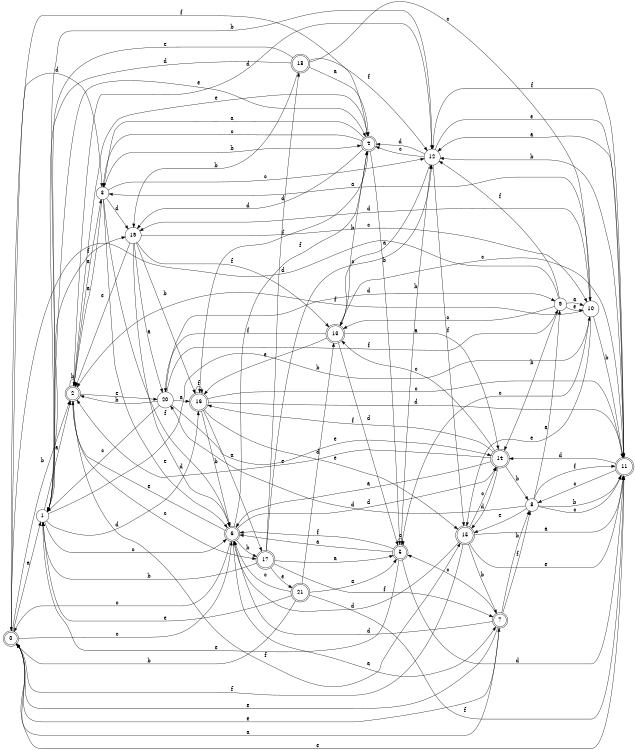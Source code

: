 digraph n18_6 {
__start0 [label="" shape="none"];

rankdir=LR;
size="8,5";

s0 [style="rounded,filled", color="black", fillcolor="white" shape="doublecircle", label="0"];
s1 [style="filled", color="black", fillcolor="white" shape="circle", label="1"];
s2 [style="rounded,filled", color="black", fillcolor="white" shape="doublecircle", label="2"];
s3 [style="filled", color="black", fillcolor="white" shape="circle", label="3"];
s4 [style="rounded,filled", color="black", fillcolor="white" shape="doublecircle", label="4"];
s5 [style="rounded,filled", color="black", fillcolor="white" shape="doublecircle", label="5"];
s6 [style="rounded,filled", color="black", fillcolor="white" shape="doublecircle", label="6"];
s7 [style="rounded,filled", color="black", fillcolor="white" shape="doublecircle", label="7"];
s8 [style="filled", color="black", fillcolor="white" shape="circle", label="8"];
s9 [style="filled", color="black", fillcolor="white" shape="circle", label="9"];
s10 [style="filled", color="black", fillcolor="white" shape="circle", label="10"];
s11 [style="rounded,filled", color="black", fillcolor="white" shape="doublecircle", label="11"];
s12 [style="filled", color="black", fillcolor="white" shape="circle", label="12"];
s13 [style="rounded,filled", color="black", fillcolor="white" shape="doublecircle", label="13"];
s14 [style="rounded,filled", color="black", fillcolor="white" shape="doublecircle", label="14"];
s15 [style="rounded,filled", color="black", fillcolor="white" shape="doublecircle", label="15"];
s16 [style="rounded,filled", color="black", fillcolor="white" shape="doublecircle", label="16"];
s17 [style="rounded,filled", color="black", fillcolor="white" shape="doublecircle", label="17"];
s18 [style="rounded,filled", color="black", fillcolor="white" shape="doublecircle", label="18"];
s19 [style="filled", color="black", fillcolor="white" shape="circle", label="19"];
s20 [style="filled", color="black", fillcolor="white" shape="circle", label="20"];
s21 [style="rounded,filled", color="black", fillcolor="white" shape="doublecircle", label="21"];
s0 -> s1 [label="a"];
s0 -> s2 [label="b"];
s0 -> s6 [label="c"];
s0 -> s3 [label="d"];
s0 -> s7 [label="e"];
s0 -> s4 [label="f"];
s1 -> s2 [label="a"];
s1 -> s10 [label="b"];
s1 -> s6 [label="c"];
s1 -> s16 [label="d"];
s1 -> s4 [label="e"];
s1 -> s19 [label="f"];
s2 -> s3 [label="a"];
s2 -> s2 [label="b"];
s2 -> s17 [label="c"];
s2 -> s12 [label="d"];
s2 -> s20 [label="e"];
s2 -> s15 [label="f"];
s3 -> s2 [label="a"];
s3 -> s4 [label="b"];
s3 -> s12 [label="c"];
s3 -> s19 [label="d"];
s3 -> s6 [label="e"];
s3 -> s6 [label="f"];
s4 -> s3 [label="a"];
s4 -> s5 [label="b"];
s4 -> s3 [label="c"];
s4 -> s19 [label="d"];
s4 -> s2 [label="e"];
s4 -> s16 [label="f"];
s5 -> s6 [label="a"];
s5 -> s12 [label="b"];
s5 -> s5 [label="c"];
s5 -> s11 [label="d"];
s5 -> s1 [label="e"];
s5 -> s6 [label="f"];
s6 -> s7 [label="a"];
s6 -> s17 [label="b"];
s6 -> s0 [label="c"];
s6 -> s14 [label="d"];
s6 -> s2 [label="e"];
s6 -> s4 [label="f"];
s7 -> s0 [label="a"];
s7 -> s8 [label="b"];
s7 -> s5 [label="c"];
s7 -> s6 [label="d"];
s7 -> s0 [label="e"];
s7 -> s8 [label="f"];
s8 -> s9 [label="a"];
s8 -> s11 [label="b"];
s8 -> s11 [label="c"];
s8 -> s20 [label="d"];
s8 -> s15 [label="e"];
s8 -> s11 [label="f"];
s9 -> s10 [label="a"];
s9 -> s14 [label="b"];
s9 -> s13 [label="c"];
s9 -> s0 [label="d"];
s9 -> s10 [label="e"];
s9 -> s12 [label="f"];
s10 -> s3 [label="a"];
s10 -> s11 [label="b"];
s10 -> s5 [label="c"];
s10 -> s19 [label="d"];
s10 -> s15 [label="e"];
s10 -> s2 [label="f"];
s11 -> s12 [label="a"];
s11 -> s12 [label="b"];
s11 -> s8 [label="c"];
s11 -> s14 [label="d"];
s11 -> s0 [label="e"];
s11 -> s12 [label="f"];
s12 -> s13 [label="a"];
s12 -> s1 [label="b"];
s12 -> s4 [label="c"];
s12 -> s4 [label="d"];
s12 -> s11 [label="e"];
s12 -> s15 [label="f"];
s13 -> s14 [label="a"];
s13 -> s4 [label="b"];
s13 -> s11 [label="c"];
s13 -> s5 [label="d"];
s13 -> s16 [label="e"];
s13 -> s20 [label="f"];
s14 -> s6 [label="a"];
s14 -> s8 [label="b"];
s14 -> s13 [label="c"];
s14 -> s15 [label="d"];
s14 -> s2 [label="e"];
s14 -> s16 [label="f"];
s15 -> s11 [label="a"];
s15 -> s7 [label="b"];
s15 -> s14 [label="c"];
s15 -> s6 [label="d"];
s15 -> s11 [label="e"];
s15 -> s0 [label="f"];
s16 -> s17 [label="a"];
s16 -> s6 [label="b"];
s16 -> s11 [label="c"];
s16 -> s11 [label="d"];
s16 -> s15 [label="e"];
s16 -> s16 [label="f"];
s17 -> s5 [label="a"];
s17 -> s1 [label="b"];
s17 -> s12 [label="c"];
s17 -> s18 [label="d"];
s17 -> s21 [label="e"];
s17 -> s7 [label="f"];
s18 -> s4 [label="a"];
s18 -> s19 [label="b"];
s18 -> s10 [label="c"];
s18 -> s1 [label="d"];
s18 -> s1 [label="e"];
s18 -> s12 [label="f"];
s19 -> s20 [label="a"];
s19 -> s16 [label="b"];
s19 -> s10 [label="c"];
s19 -> s6 [label="d"];
s19 -> s2 [label="e"];
s19 -> s13 [label="f"];
s20 -> s16 [label="a"];
s20 -> s2 [label="b"];
s20 -> s1 [label="c"];
s20 -> s9 [label="d"];
s20 -> s14 [label="e"];
s20 -> s9 [label="f"];
s21 -> s5 [label="a"];
s21 -> s0 [label="b"];
s21 -> s6 [label="c"];
s21 -> s13 [label="d"];
s21 -> s1 [label="e"];
s21 -> s11 [label="f"];

}